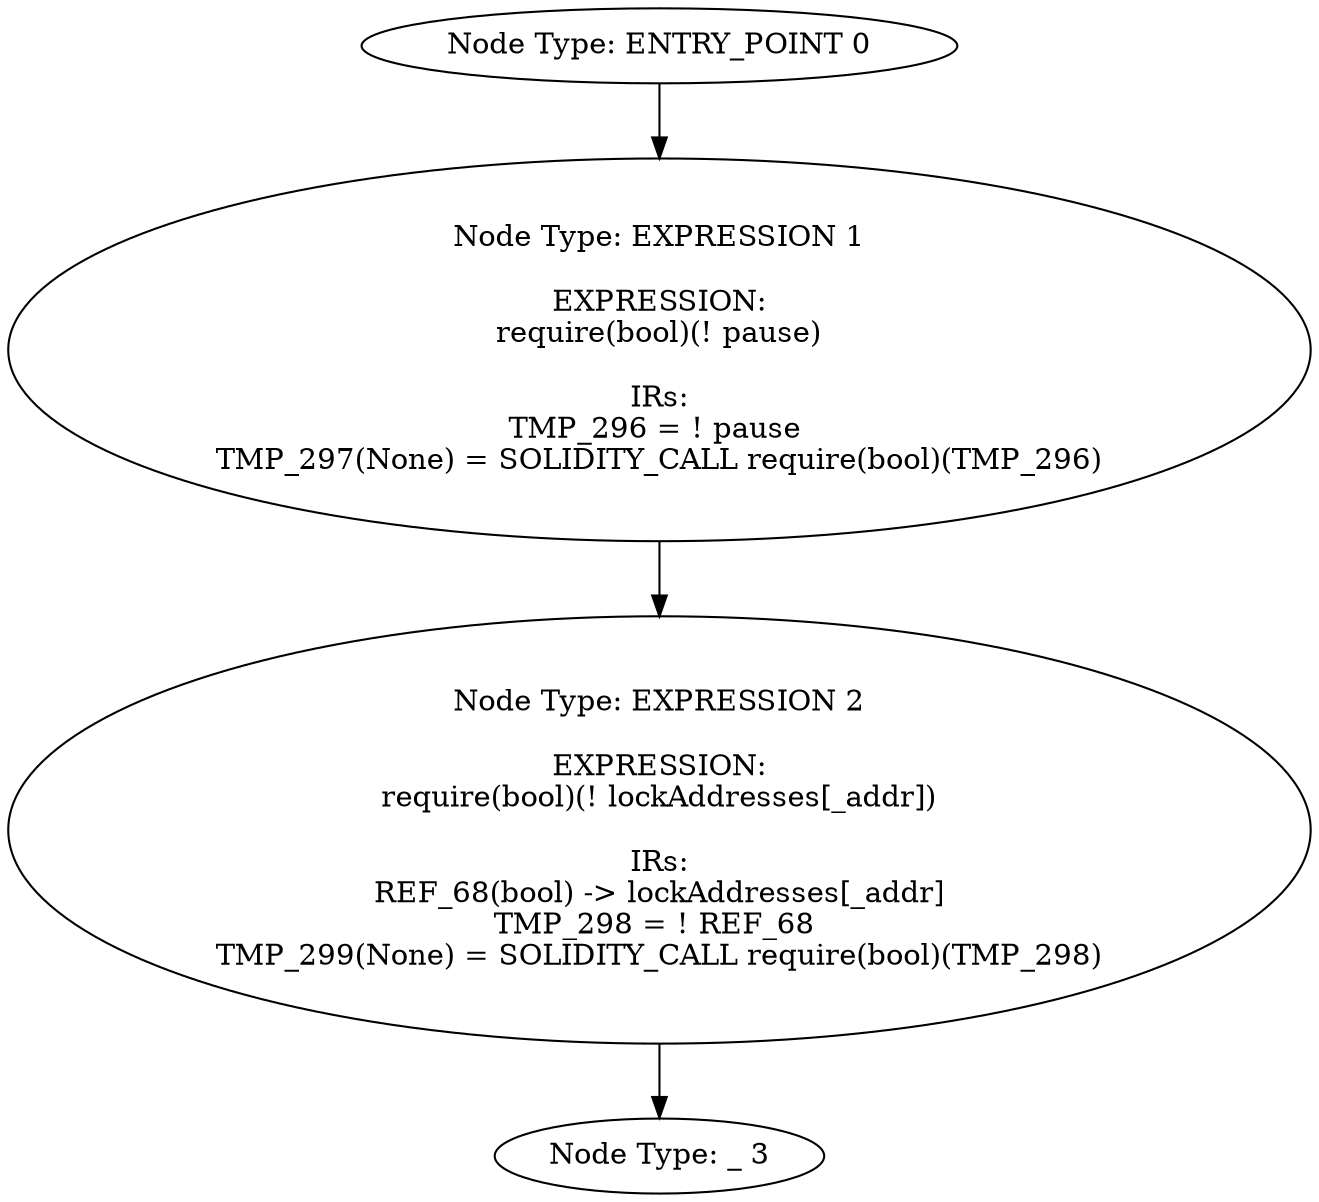 digraph{
0[label="Node Type: ENTRY_POINT 0
"];
0->1;
1[label="Node Type: EXPRESSION 1

EXPRESSION:
require(bool)(! pause)

IRs:
TMP_296 = ! pause 
TMP_297(None) = SOLIDITY_CALL require(bool)(TMP_296)"];
1->2;
2[label="Node Type: EXPRESSION 2

EXPRESSION:
require(bool)(! lockAddresses[_addr])

IRs:
REF_68(bool) -> lockAddresses[_addr]
TMP_298 = ! REF_68 
TMP_299(None) = SOLIDITY_CALL require(bool)(TMP_298)"];
2->3;
3[label="Node Type: _ 3
"];
}
